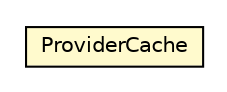 #!/usr/local/bin/dot
#
# Class diagram 
# Generated by UMLGraph version 5.1 (http://www.umlgraph.org/)
#

digraph G {
	edge [fontname="Helvetica",fontsize=10,labelfontname="Helvetica",labelfontsize=10];
	node [fontname="Helvetica",fontsize=10,shape=plaintext];
	nodesep=0.25;
	ranksep=0.5;
	// org.androidtransfuse.gen.ProviderGenerator.ProviderCache
	c108623 [label=<<table title="org.androidtransfuse.gen.ProviderGenerator.ProviderCache" border="0" cellborder="1" cellspacing="0" cellpadding="2" port="p" bgcolor="lemonChiffon" href="./ProviderGenerator.ProviderCache.html">
		<tr><td><table border="0" cellspacing="0" cellpadding="1">
<tr><td align="center" balign="center"> ProviderCache </td></tr>
		</table></td></tr>
		</table>>, fontname="Helvetica", fontcolor="black", fontsize=10.0];
}

